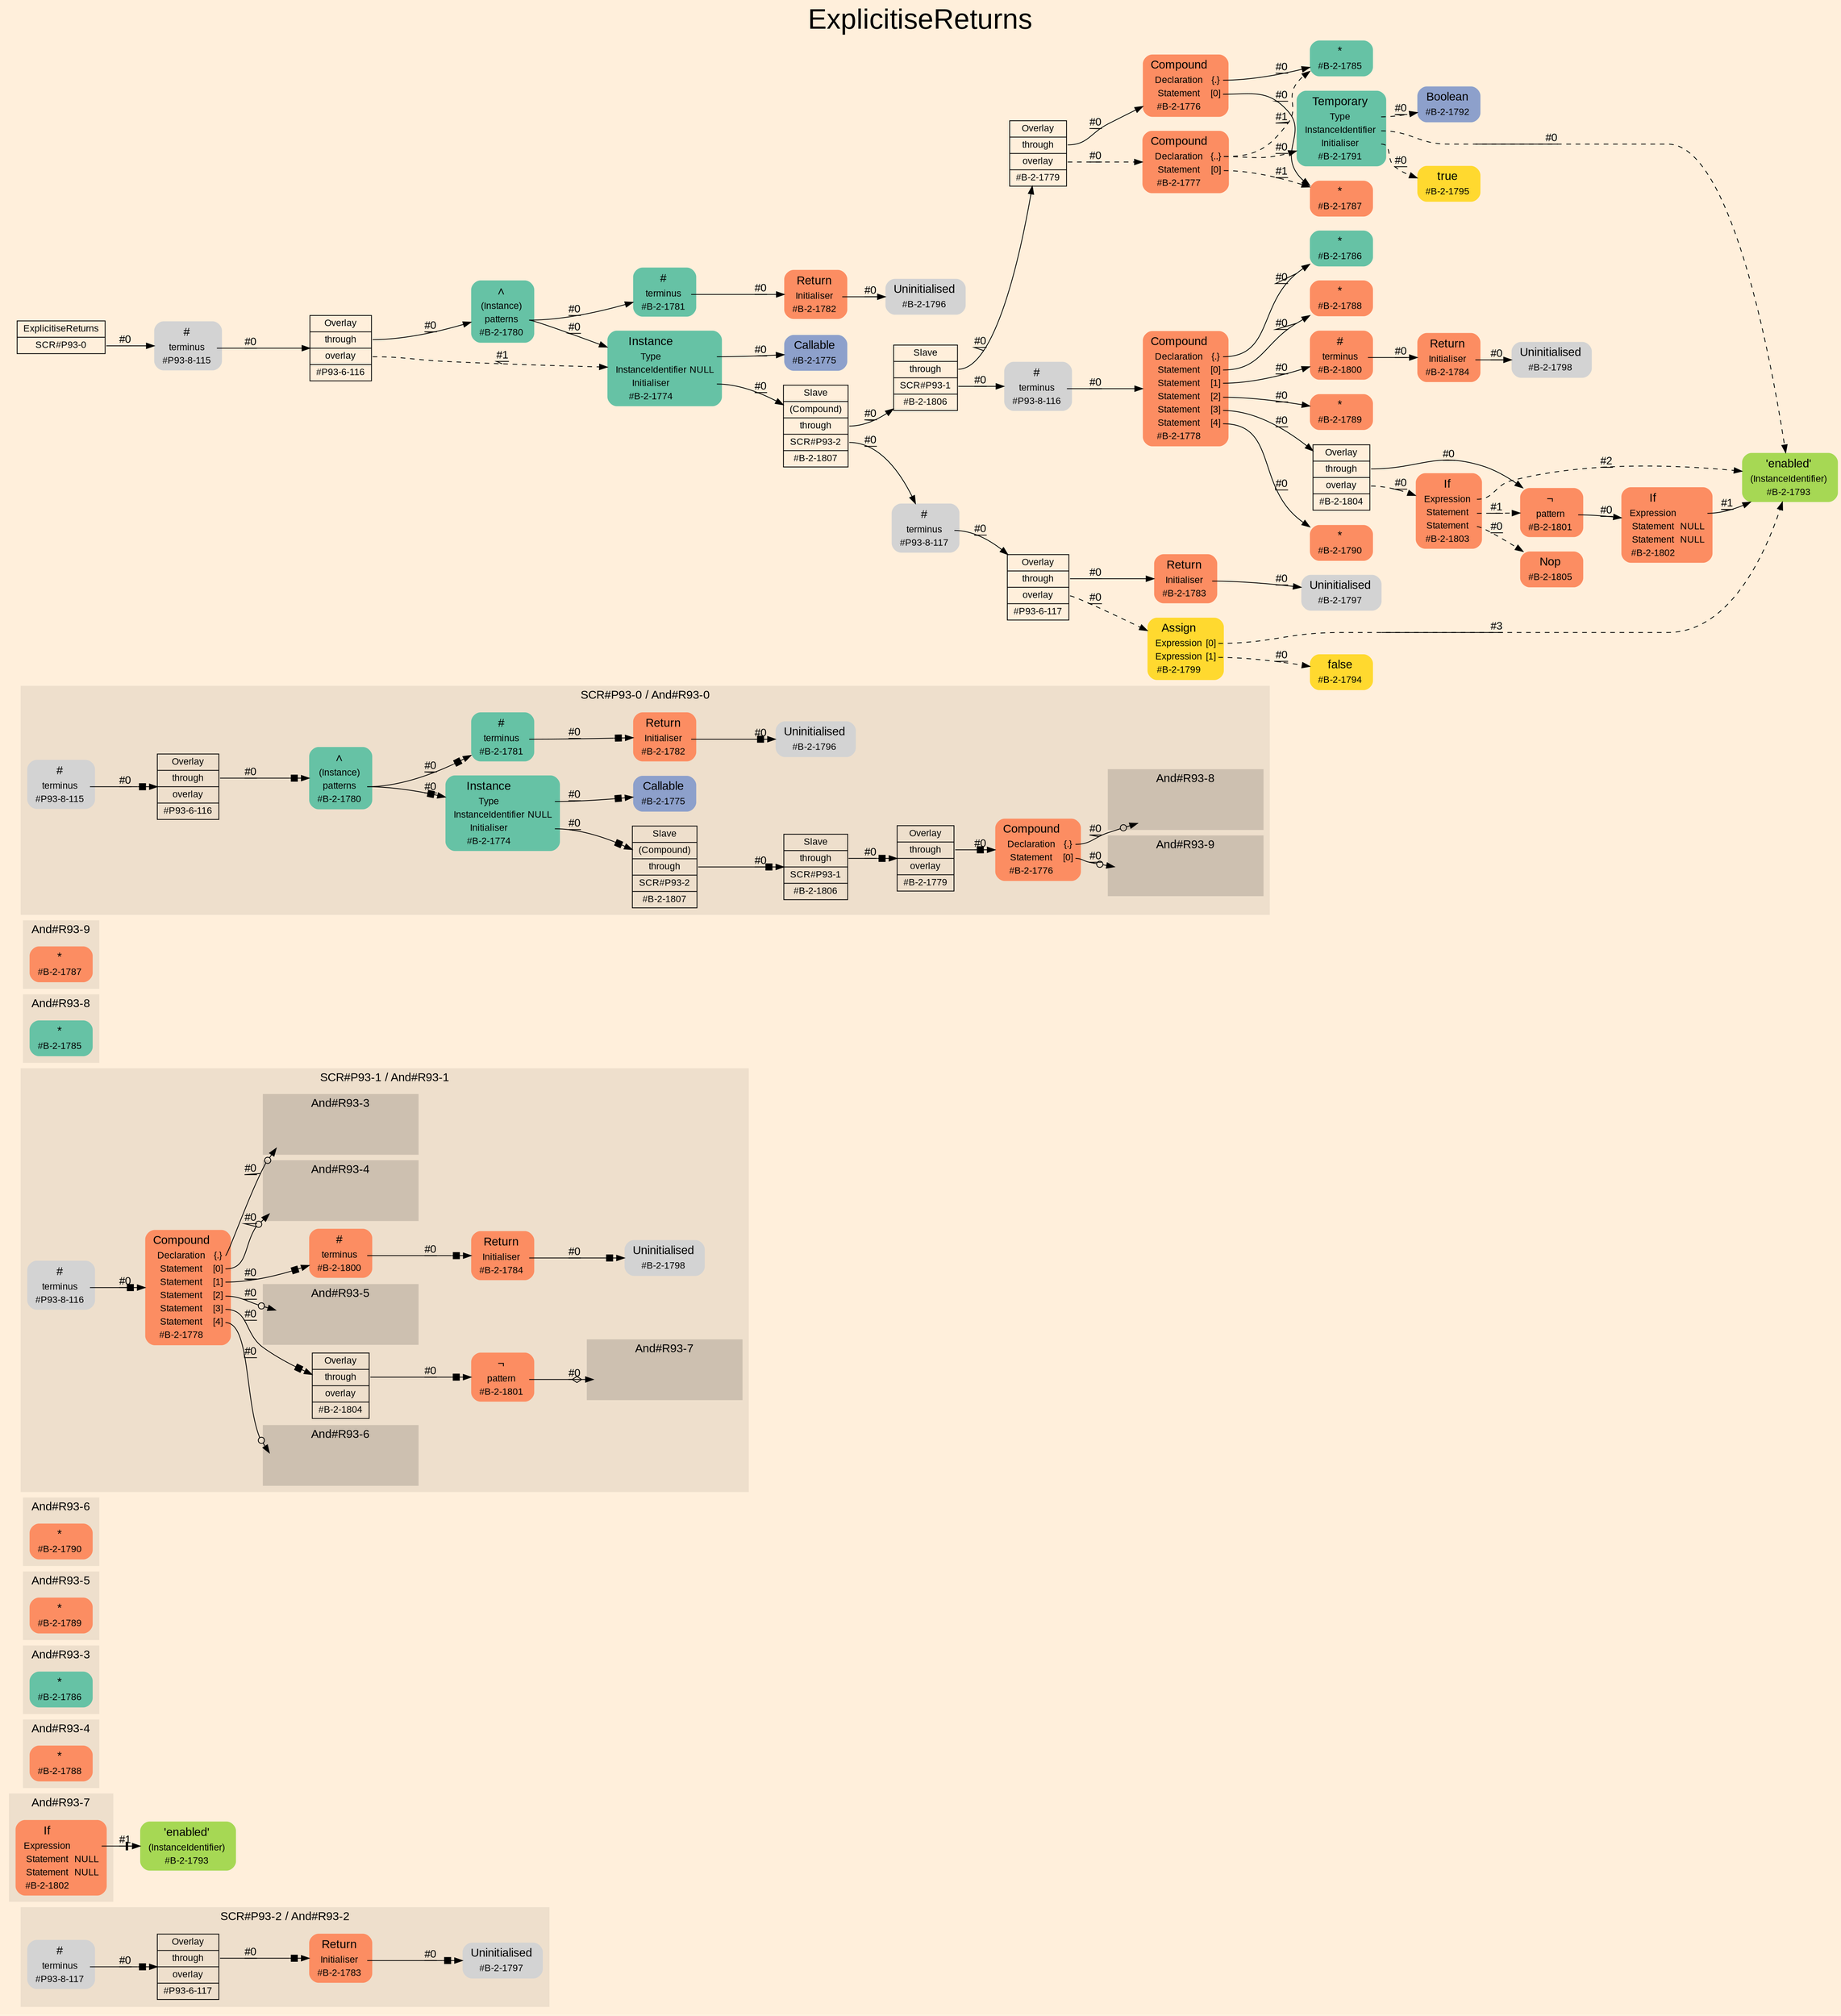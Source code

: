 digraph "ExplicitiseReturns" {
label = "ExplicitiseReturns"
labelloc = t
fontsize = "36"
graph [
    rankdir = "LR"
    ranksep = 0.3
    bgcolor = antiquewhite1
    color = black
    fontcolor = black
    fontname = "Arial"
];
node [
    fontname = "Arial"
];
edge [
    fontname = "Arial"
];

// -------------------- figure And#R93-2 --------------------
subgraph "clusterAnd#R93-2" {
    label = "SCR#P93-2 / And#R93-2"
    style = "filled"
    color = antiquewhite2
    fontsize = "15"
    "And#R93-2[#B-2-1783]" [
        shape = "plaintext"
        fillcolor = "/set28/2"
        label = <<TABLE BORDER="0" CELLBORDER="0" CELLSPACING="0">
         <TR><TD><FONT POINT-SIZE="15.0">Return</FONT></TD><TD></TD></TR>
         <TR><TD>Initialiser</TD><TD PORT="port0"></TD></TR>
         <TR><TD>#B-2-1783</TD><TD PORT="port1"></TD></TR>
        </TABLE>>
        style = "rounded,filled"
        fontsize = "12"
    ];
    
    "And#R93-2[#B-2-1797]" [
        shape = "plaintext"
        label = <<TABLE BORDER="0" CELLBORDER="0" CELLSPACING="0">
         <TR><TD><FONT POINT-SIZE="15.0">Uninitialised</FONT></TD><TD></TD></TR>
         <TR><TD>#B-2-1797</TD><TD PORT="port0"></TD></TR>
        </TABLE>>
        style = "rounded,filled"
        fontsize = "12"
    ];
    
    "And#R93-2[#P93-6-117]" [
        shape = "record"
        fillcolor = antiquewhite2
        label = "<fixed> Overlay | <port0> through | <port1> overlay | <port2> #P93-6-117"
        style = "filled"
        fontsize = "12"
        color = black
        fontcolor = black
    ];
    
    "And#R93-2[#P93-8-117]" [
        shape = "plaintext"
        label = <<TABLE BORDER="0" CELLBORDER="0" CELLSPACING="0">
         <TR><TD><FONT POINT-SIZE="15.0">#</FONT></TD><TD></TD></TR>
         <TR><TD>terminus</TD><TD PORT="port0"></TD></TR>
         <TR><TD>#P93-8-117</TD><TD PORT="port1"></TD></TR>
        </TABLE>>
        style = "rounded,filled"
        fontsize = "12"
    ];
    
}


// -------------------- figure And#R93-7 --------------------
"And#R93-7[#B-2-1793]" [
    shape = "plaintext"
    fillcolor = "/set28/5"
    label = <<TABLE BORDER="0" CELLBORDER="0" CELLSPACING="0">
     <TR><TD><FONT POINT-SIZE="15.0">'enabled'</FONT></TD><TD></TD></TR>
     <TR><TD>(InstanceIdentifier)</TD><TD PORT="port0"></TD></TR>
     <TR><TD>#B-2-1793</TD><TD PORT="port1"></TD></TR>
    </TABLE>>
    style = "rounded,filled"
    fontsize = "12"
];

subgraph "clusterAnd#R93-7" {
    label = "And#R93-7"
    style = "filled"
    color = antiquewhite2
    fontsize = "15"
    "And#R93-7[#B-2-1802]" [
        shape = "plaintext"
        fillcolor = "/set28/2"
        label = <<TABLE BORDER="0" CELLBORDER="0" CELLSPACING="0">
         <TR><TD><FONT POINT-SIZE="15.0">If</FONT></TD><TD></TD></TR>
         <TR><TD>Expression</TD><TD PORT="port0"></TD></TR>
         <TR><TD>Statement</TD><TD PORT="port1">NULL</TD></TR>
         <TR><TD>Statement</TD><TD PORT="port2">NULL</TD></TR>
         <TR><TD>#B-2-1802</TD><TD PORT="port3"></TD></TR>
        </TABLE>>
        style = "rounded,filled"
        fontsize = "12"
    ];
    
}


// -------------------- figure And#R93-4 --------------------
subgraph "clusterAnd#R93-4" {
    label = "And#R93-4"
    style = "filled"
    color = antiquewhite2
    fontsize = "15"
    "And#R93-4[#B-2-1788]" [
        shape = "plaintext"
        fillcolor = "/set28/2"
        label = <<TABLE BORDER="0" CELLBORDER="0" CELLSPACING="0">
         <TR><TD><FONT POINT-SIZE="15.0">*</FONT></TD><TD></TD></TR>
         <TR><TD>#B-2-1788</TD><TD PORT="port0"></TD></TR>
        </TABLE>>
        style = "rounded,filled"
        fontsize = "12"
    ];
    
}


// -------------------- figure And#R93-3 --------------------
subgraph "clusterAnd#R93-3" {
    label = "And#R93-3"
    style = "filled"
    color = antiquewhite2
    fontsize = "15"
    "And#R93-3[#B-2-1786]" [
        shape = "plaintext"
        fillcolor = "/set28/1"
        label = <<TABLE BORDER="0" CELLBORDER="0" CELLSPACING="0">
         <TR><TD><FONT POINT-SIZE="15.0">*</FONT></TD><TD></TD></TR>
         <TR><TD>#B-2-1786</TD><TD PORT="port0"></TD></TR>
        </TABLE>>
        style = "rounded,filled"
        fontsize = "12"
    ];
    
}


// -------------------- figure And#R93-5 --------------------
subgraph "clusterAnd#R93-5" {
    label = "And#R93-5"
    style = "filled"
    color = antiquewhite2
    fontsize = "15"
    "And#R93-5[#B-2-1789]" [
        shape = "plaintext"
        fillcolor = "/set28/2"
        label = <<TABLE BORDER="0" CELLBORDER="0" CELLSPACING="0">
         <TR><TD><FONT POINT-SIZE="15.0">*</FONT></TD><TD></TD></TR>
         <TR><TD>#B-2-1789</TD><TD PORT="port0"></TD></TR>
        </TABLE>>
        style = "rounded,filled"
        fontsize = "12"
    ];
    
}


// -------------------- figure And#R93-6 --------------------
subgraph "clusterAnd#R93-6" {
    label = "And#R93-6"
    style = "filled"
    color = antiquewhite2
    fontsize = "15"
    "And#R93-6[#B-2-1790]" [
        shape = "plaintext"
        fillcolor = "/set28/2"
        label = <<TABLE BORDER="0" CELLBORDER="0" CELLSPACING="0">
         <TR><TD><FONT POINT-SIZE="15.0">*</FONT></TD><TD></TD></TR>
         <TR><TD>#B-2-1790</TD><TD PORT="port0"></TD></TR>
        </TABLE>>
        style = "rounded,filled"
        fontsize = "12"
    ];
    
}


// -------------------- figure And#R93-1 --------------------
subgraph "clusterAnd#R93-1" {
    label = "SCR#P93-1 / And#R93-1"
    style = "filled"
    color = antiquewhite2
    fontsize = "15"
    "And#R93-1[#B-2-1778]" [
        shape = "plaintext"
        fillcolor = "/set28/2"
        label = <<TABLE BORDER="0" CELLBORDER="0" CELLSPACING="0">
         <TR><TD><FONT POINT-SIZE="15.0">Compound</FONT></TD><TD></TD></TR>
         <TR><TD>Declaration</TD><TD PORT="port0">{.}</TD></TR>
         <TR><TD>Statement</TD><TD PORT="port1">[0]</TD></TR>
         <TR><TD>Statement</TD><TD PORT="port2">[1]</TD></TR>
         <TR><TD>Statement</TD><TD PORT="port3">[2]</TD></TR>
         <TR><TD>Statement</TD><TD PORT="port4">[3]</TD></TR>
         <TR><TD>Statement</TD><TD PORT="port5">[4]</TD></TR>
         <TR><TD>#B-2-1778</TD><TD PORT="port6"></TD></TR>
        </TABLE>>
        style = "rounded,filled"
        fontsize = "12"
    ];
    
    "And#R93-1[#B-2-1784]" [
        shape = "plaintext"
        fillcolor = "/set28/2"
        label = <<TABLE BORDER="0" CELLBORDER="0" CELLSPACING="0">
         <TR><TD><FONT POINT-SIZE="15.0">Return</FONT></TD><TD></TD></TR>
         <TR><TD>Initialiser</TD><TD PORT="port0"></TD></TR>
         <TR><TD>#B-2-1784</TD><TD PORT="port1"></TD></TR>
        </TABLE>>
        style = "rounded,filled"
        fontsize = "12"
    ];
    
    "And#R93-1[#B-2-1798]" [
        shape = "plaintext"
        label = <<TABLE BORDER="0" CELLBORDER="0" CELLSPACING="0">
         <TR><TD><FONT POINT-SIZE="15.0">Uninitialised</FONT></TD><TD></TD></TR>
         <TR><TD>#B-2-1798</TD><TD PORT="port0"></TD></TR>
        </TABLE>>
        style = "rounded,filled"
        fontsize = "12"
    ];
    
    "And#R93-1[#B-2-1800]" [
        shape = "plaintext"
        fillcolor = "/set28/2"
        label = <<TABLE BORDER="0" CELLBORDER="0" CELLSPACING="0">
         <TR><TD><FONT POINT-SIZE="15.0">#</FONT></TD><TD></TD></TR>
         <TR><TD>terminus</TD><TD PORT="port0"></TD></TR>
         <TR><TD>#B-2-1800</TD><TD PORT="port1"></TD></TR>
        </TABLE>>
        style = "rounded,filled"
        fontsize = "12"
    ];
    
    "And#R93-1[#B-2-1801]" [
        shape = "plaintext"
        fillcolor = "/set28/2"
        label = <<TABLE BORDER="0" CELLBORDER="0" CELLSPACING="0">
         <TR><TD><FONT POINT-SIZE="15.0">¬</FONT></TD><TD></TD></TR>
         <TR><TD>pattern</TD><TD PORT="port0"></TD></TR>
         <TR><TD>#B-2-1801</TD><TD PORT="port1"></TD></TR>
        </TABLE>>
        style = "rounded,filled"
        fontsize = "12"
    ];
    
    "And#R93-1[#B-2-1804]" [
        shape = "record"
        fillcolor = antiquewhite2
        label = "<fixed> Overlay | <port0> through | <port1> overlay | <port2> #B-2-1804"
        style = "filled"
        fontsize = "12"
        color = black
        fontcolor = black
    ];
    
    "And#R93-1[#P93-8-116]" [
        shape = "plaintext"
        label = <<TABLE BORDER="0" CELLBORDER="0" CELLSPACING="0">
         <TR><TD><FONT POINT-SIZE="15.0">#</FONT></TD><TD></TD></TR>
         <TR><TD>terminus</TD><TD PORT="port0"></TD></TR>
         <TR><TD>#P93-8-116</TD><TD PORT="port1"></TD></TR>
        </TABLE>>
        style = "rounded,filled"
        fontsize = "12"
    ];
    
    subgraph "clusterAnd#R93-1[And#R93-3]" {
        label = "And#R93-3"
        style = "filled"
        color = antiquewhite3
        fontsize = "15"
        "#0->And#R93-1[#B-2-1786]" [
            shape = "none"
            style = "invisible"
        ];
        
    }
    
    subgraph "clusterAnd#R93-1[And#R93-4]" {
        label = "And#R93-4"
        style = "filled"
        color = antiquewhite3
        fontsize = "15"
        "#0->And#R93-1[#B-2-1788]" [
            shape = "none"
            style = "invisible"
        ];
        
    }
    
    subgraph "clusterAnd#R93-1[And#R93-5]" {
        label = "And#R93-5"
        style = "filled"
        color = antiquewhite3
        fontsize = "15"
        "#0->And#R93-1[#B-2-1789]" [
            shape = "none"
            style = "invisible"
        ];
        
    }
    
    subgraph "clusterAnd#R93-1[And#R93-6]" {
        label = "And#R93-6"
        style = "filled"
        color = antiquewhite3
        fontsize = "15"
        "#0->And#R93-1[#B-2-1790]" [
            shape = "none"
            style = "invisible"
        ];
        
    }
    
    subgraph "clusterAnd#R93-1[And#R93-7]" {
        label = "And#R93-7"
        style = "filled"
        color = antiquewhite3
        fontsize = "15"
        "#0->And#R93-1[#B-2-1802]" [
            shape = "none"
            style = "invisible"
        ];
        
    }
    
}


// -------------------- figure And#R93-8 --------------------
subgraph "clusterAnd#R93-8" {
    label = "And#R93-8"
    style = "filled"
    color = antiquewhite2
    fontsize = "15"
    "And#R93-8[#B-2-1785]" [
        shape = "plaintext"
        fillcolor = "/set28/1"
        label = <<TABLE BORDER="0" CELLBORDER="0" CELLSPACING="0">
         <TR><TD><FONT POINT-SIZE="15.0">*</FONT></TD><TD></TD></TR>
         <TR><TD>#B-2-1785</TD><TD PORT="port0"></TD></TR>
        </TABLE>>
        style = "rounded,filled"
        fontsize = "12"
    ];
    
}


// -------------------- figure And#R93-9 --------------------
subgraph "clusterAnd#R93-9" {
    label = "And#R93-9"
    style = "filled"
    color = antiquewhite2
    fontsize = "15"
    "And#R93-9[#B-2-1787]" [
        shape = "plaintext"
        fillcolor = "/set28/2"
        label = <<TABLE BORDER="0" CELLBORDER="0" CELLSPACING="0">
         <TR><TD><FONT POINT-SIZE="15.0">*</FONT></TD><TD></TD></TR>
         <TR><TD>#B-2-1787</TD><TD PORT="port0"></TD></TR>
        </TABLE>>
        style = "rounded,filled"
        fontsize = "12"
    ];
    
}


// -------------------- figure And#R93-0 --------------------
subgraph "clusterAnd#R93-0" {
    label = "SCR#P93-0 / And#R93-0"
    style = "filled"
    color = antiquewhite2
    fontsize = "15"
    "And#R93-0[#B-2-1775]" [
        shape = "plaintext"
        fillcolor = "/set28/3"
        label = <<TABLE BORDER="0" CELLBORDER="0" CELLSPACING="0">
         <TR><TD><FONT POINT-SIZE="15.0">Callable</FONT></TD><TD></TD></TR>
         <TR><TD>#B-2-1775</TD><TD PORT="port0"></TD></TR>
        </TABLE>>
        style = "rounded,filled"
        fontsize = "12"
    ];
    
    "And#R93-0[#B-2-1774]" [
        shape = "plaintext"
        fillcolor = "/set28/1"
        label = <<TABLE BORDER="0" CELLBORDER="0" CELLSPACING="0">
         <TR><TD><FONT POINT-SIZE="15.0">Instance</FONT></TD><TD></TD></TR>
         <TR><TD>Type</TD><TD PORT="port0"></TD></TR>
         <TR><TD>InstanceIdentifier</TD><TD PORT="port1">NULL</TD></TR>
         <TR><TD>Initialiser</TD><TD PORT="port2"></TD></TR>
         <TR><TD>#B-2-1774</TD><TD PORT="port3"></TD></TR>
        </TABLE>>
        style = "rounded,filled"
        fontsize = "12"
    ];
    
    "And#R93-0[#B-2-1776]" [
        shape = "plaintext"
        fillcolor = "/set28/2"
        label = <<TABLE BORDER="0" CELLBORDER="0" CELLSPACING="0">
         <TR><TD><FONT POINT-SIZE="15.0">Compound</FONT></TD><TD></TD></TR>
         <TR><TD>Declaration</TD><TD PORT="port0">{.}</TD></TR>
         <TR><TD>Statement</TD><TD PORT="port1">[0]</TD></TR>
         <TR><TD>#B-2-1776</TD><TD PORT="port2"></TD></TR>
        </TABLE>>
        style = "rounded,filled"
        fontsize = "12"
    ];
    
    "And#R93-0[#B-2-1779]" [
        shape = "record"
        fillcolor = antiquewhite2
        label = "<fixed> Overlay | <port0> through | <port1> overlay | <port2> #B-2-1779"
        style = "filled"
        fontsize = "12"
        color = black
        fontcolor = black
    ];
    
    "And#R93-0[#B-2-1780]" [
        shape = "plaintext"
        fillcolor = "/set28/1"
        label = <<TABLE BORDER="0" CELLBORDER="0" CELLSPACING="0">
         <TR><TD><FONT POINT-SIZE="15.0">∧</FONT></TD><TD></TD></TR>
         <TR><TD>(Instance)</TD><TD PORT="port0"></TD></TR>
         <TR><TD>patterns</TD><TD PORT="port1"></TD></TR>
         <TR><TD>#B-2-1780</TD><TD PORT="port2"></TD></TR>
        </TABLE>>
        style = "rounded,filled"
        fontsize = "12"
    ];
    
    "And#R93-0[#B-2-1781]" [
        shape = "plaintext"
        fillcolor = "/set28/1"
        label = <<TABLE BORDER="0" CELLBORDER="0" CELLSPACING="0">
         <TR><TD><FONT POINT-SIZE="15.0">#</FONT></TD><TD></TD></TR>
         <TR><TD>terminus</TD><TD PORT="port0"></TD></TR>
         <TR><TD>#B-2-1781</TD><TD PORT="port1"></TD></TR>
        </TABLE>>
        style = "rounded,filled"
        fontsize = "12"
    ];
    
    "And#R93-0[#B-2-1782]" [
        shape = "plaintext"
        fillcolor = "/set28/2"
        label = <<TABLE BORDER="0" CELLBORDER="0" CELLSPACING="0">
         <TR><TD><FONT POINT-SIZE="15.0">Return</FONT></TD><TD></TD></TR>
         <TR><TD>Initialiser</TD><TD PORT="port0"></TD></TR>
         <TR><TD>#B-2-1782</TD><TD PORT="port1"></TD></TR>
        </TABLE>>
        style = "rounded,filled"
        fontsize = "12"
    ];
    
    "And#R93-0[#B-2-1796]" [
        shape = "plaintext"
        label = <<TABLE BORDER="0" CELLBORDER="0" CELLSPACING="0">
         <TR><TD><FONT POINT-SIZE="15.0">Uninitialised</FONT></TD><TD></TD></TR>
         <TR><TD>#B-2-1796</TD><TD PORT="port0"></TD></TR>
        </TABLE>>
        style = "rounded,filled"
        fontsize = "12"
    ];
    
    "And#R93-0[#B-2-1806]" [
        shape = "record"
        fillcolor = antiquewhite2
        label = "<fixed> Slave | <port0> through | <port1> SCR#P93-1 | <port2> #B-2-1806"
        style = "filled"
        fontsize = "12"
        color = black
        fontcolor = black
    ];
    
    "And#R93-0[#B-2-1807]" [
        shape = "record"
        fillcolor = antiquewhite2
        label = "<fixed> Slave | <port0> (Compound) | <port1> through | <port2> SCR#P93-2 | <port3> #B-2-1807"
        style = "filled"
        fontsize = "12"
        color = black
        fontcolor = black
    ];
    
    "And#R93-0[#P93-6-116]" [
        shape = "record"
        fillcolor = antiquewhite2
        label = "<fixed> Overlay | <port0> through | <port1> overlay | <port2> #P93-6-116"
        style = "filled"
        fontsize = "12"
        color = black
        fontcolor = black
    ];
    
    "And#R93-0[#P93-8-115]" [
        shape = "plaintext"
        label = <<TABLE BORDER="0" CELLBORDER="0" CELLSPACING="0">
         <TR><TD><FONT POINT-SIZE="15.0">#</FONT></TD><TD></TD></TR>
         <TR><TD>terminus</TD><TD PORT="port0"></TD></TR>
         <TR><TD>#P93-8-115</TD><TD PORT="port1"></TD></TR>
        </TABLE>>
        style = "rounded,filled"
        fontsize = "12"
    ];
    
    subgraph "clusterAnd#R93-0[And#R93-8]" {
        label = "And#R93-8"
        style = "filled"
        color = antiquewhite3
        fontsize = "15"
        "#0->And#R93-0[#B-2-1785]" [
            shape = "none"
            style = "invisible"
        ];
        
    }
    
    subgraph "clusterAnd#R93-0[And#R93-9]" {
        label = "And#R93-9"
        style = "filled"
        color = antiquewhite3
        fontsize = "15"
        "#0->And#R93-0[#B-2-1787]" [
            shape = "none"
            style = "invisible"
        ];
        
    }
    
}


// -------------------- transformation figure --------------------
"CR#P93-0" [
    shape = "record"
    fillcolor = antiquewhite1
    label = "<fixed> ExplicitiseReturns | <port0> SCR#P93-0"
    style = "filled"
    fontsize = "12"
    color = black
    fontcolor = black
];

"#P93-8-115" [
    shape = "plaintext"
    label = <<TABLE BORDER="0" CELLBORDER="0" CELLSPACING="0">
     <TR><TD><FONT POINT-SIZE="15.0">#</FONT></TD><TD></TD></TR>
     <TR><TD>terminus</TD><TD PORT="port0"></TD></TR>
     <TR><TD>#P93-8-115</TD><TD PORT="port1"></TD></TR>
    </TABLE>>
    style = "rounded,filled"
    fontsize = "12"
];

"#P93-6-116" [
    shape = "record"
    fillcolor = antiquewhite1
    label = "<fixed> Overlay | <port0> through | <port1> overlay | <port2> #P93-6-116"
    style = "filled"
    fontsize = "12"
    color = black
    fontcolor = black
];

"#B-2-1780" [
    shape = "plaintext"
    fillcolor = "/set28/1"
    label = <<TABLE BORDER="0" CELLBORDER="0" CELLSPACING="0">
     <TR><TD><FONT POINT-SIZE="15.0">∧</FONT></TD><TD></TD></TR>
     <TR><TD>(Instance)</TD><TD PORT="port0"></TD></TR>
     <TR><TD>patterns</TD><TD PORT="port1"></TD></TR>
     <TR><TD>#B-2-1780</TD><TD PORT="port2"></TD></TR>
    </TABLE>>
    style = "rounded,filled"
    fontsize = "12"
];

"#B-2-1774" [
    shape = "plaintext"
    fillcolor = "/set28/1"
    label = <<TABLE BORDER="0" CELLBORDER="0" CELLSPACING="0">
     <TR><TD><FONT POINT-SIZE="15.0">Instance</FONT></TD><TD></TD></TR>
     <TR><TD>Type</TD><TD PORT="port0"></TD></TR>
     <TR><TD>InstanceIdentifier</TD><TD PORT="port1">NULL</TD></TR>
     <TR><TD>Initialiser</TD><TD PORT="port2"></TD></TR>
     <TR><TD>#B-2-1774</TD><TD PORT="port3"></TD></TR>
    </TABLE>>
    style = "rounded,filled"
    fontsize = "12"
];

"#B-2-1775" [
    shape = "plaintext"
    fillcolor = "/set28/3"
    label = <<TABLE BORDER="0" CELLBORDER="0" CELLSPACING="0">
     <TR><TD><FONT POINT-SIZE="15.0">Callable</FONT></TD><TD></TD></TR>
     <TR><TD>#B-2-1775</TD><TD PORT="port0"></TD></TR>
    </TABLE>>
    style = "rounded,filled"
    fontsize = "12"
];

"#B-2-1807" [
    shape = "record"
    fillcolor = antiquewhite1
    label = "<fixed> Slave | <port0> (Compound) | <port1> through | <port2> SCR#P93-2 | <port3> #B-2-1807"
    style = "filled"
    fontsize = "12"
    color = black
    fontcolor = black
];

"#B-2-1806" [
    shape = "record"
    fillcolor = antiquewhite1
    label = "<fixed> Slave | <port0> through | <port1> SCR#P93-1 | <port2> #B-2-1806"
    style = "filled"
    fontsize = "12"
    color = black
    fontcolor = black
];

"#B-2-1779" [
    shape = "record"
    fillcolor = antiquewhite1
    label = "<fixed> Overlay | <port0> through | <port1> overlay | <port2> #B-2-1779"
    style = "filled"
    fontsize = "12"
    color = black
    fontcolor = black
];

"#B-2-1776" [
    shape = "plaintext"
    fillcolor = "/set28/2"
    label = <<TABLE BORDER="0" CELLBORDER="0" CELLSPACING="0">
     <TR><TD><FONT POINT-SIZE="15.0">Compound</FONT></TD><TD></TD></TR>
     <TR><TD>Declaration</TD><TD PORT="port0">{.}</TD></TR>
     <TR><TD>Statement</TD><TD PORT="port1">[0]</TD></TR>
     <TR><TD>#B-2-1776</TD><TD PORT="port2"></TD></TR>
    </TABLE>>
    style = "rounded,filled"
    fontsize = "12"
];

"#B-2-1785" [
    shape = "plaintext"
    fillcolor = "/set28/1"
    label = <<TABLE BORDER="0" CELLBORDER="0" CELLSPACING="0">
     <TR><TD><FONT POINT-SIZE="15.0">*</FONT></TD><TD></TD></TR>
     <TR><TD>#B-2-1785</TD><TD PORT="port0"></TD></TR>
    </TABLE>>
    style = "rounded,filled"
    fontsize = "12"
];

"#B-2-1787" [
    shape = "plaintext"
    fillcolor = "/set28/2"
    label = <<TABLE BORDER="0" CELLBORDER="0" CELLSPACING="0">
     <TR><TD><FONT POINT-SIZE="15.0">*</FONT></TD><TD></TD></TR>
     <TR><TD>#B-2-1787</TD><TD PORT="port0"></TD></TR>
    </TABLE>>
    style = "rounded,filled"
    fontsize = "12"
];

"#B-2-1777" [
    shape = "plaintext"
    fillcolor = "/set28/2"
    label = <<TABLE BORDER="0" CELLBORDER="0" CELLSPACING="0">
     <TR><TD><FONT POINT-SIZE="15.0">Compound</FONT></TD><TD></TD></TR>
     <TR><TD>Declaration</TD><TD PORT="port0">{..}</TD></TR>
     <TR><TD>Statement</TD><TD PORT="port1">[0]</TD></TR>
     <TR><TD>#B-2-1777</TD><TD PORT="port2"></TD></TR>
    </TABLE>>
    style = "rounded,filled"
    fontsize = "12"
];

"#B-2-1791" [
    shape = "plaintext"
    fillcolor = "/set28/1"
    label = <<TABLE BORDER="0" CELLBORDER="0" CELLSPACING="0">
     <TR><TD><FONT POINT-SIZE="15.0">Temporary</FONT></TD><TD></TD></TR>
     <TR><TD>Type</TD><TD PORT="port0"></TD></TR>
     <TR><TD>InstanceIdentifier</TD><TD PORT="port1"></TD></TR>
     <TR><TD>Initialiser</TD><TD PORT="port2"></TD></TR>
     <TR><TD>#B-2-1791</TD><TD PORT="port3"></TD></TR>
    </TABLE>>
    style = "rounded,filled"
    fontsize = "12"
];

"#B-2-1792" [
    shape = "plaintext"
    fillcolor = "/set28/3"
    label = <<TABLE BORDER="0" CELLBORDER="0" CELLSPACING="0">
     <TR><TD><FONT POINT-SIZE="15.0">Boolean</FONT></TD><TD></TD></TR>
     <TR><TD>#B-2-1792</TD><TD PORT="port0"></TD></TR>
    </TABLE>>
    style = "rounded,filled"
    fontsize = "12"
];

"#B-2-1793" [
    shape = "plaintext"
    fillcolor = "/set28/5"
    label = <<TABLE BORDER="0" CELLBORDER="0" CELLSPACING="0">
     <TR><TD><FONT POINT-SIZE="15.0">'enabled'</FONT></TD><TD></TD></TR>
     <TR><TD>(InstanceIdentifier)</TD><TD PORT="port0"></TD></TR>
     <TR><TD>#B-2-1793</TD><TD PORT="port1"></TD></TR>
    </TABLE>>
    style = "rounded,filled"
    fontsize = "12"
];

"#B-2-1795" [
    shape = "plaintext"
    fillcolor = "/set28/6"
    label = <<TABLE BORDER="0" CELLBORDER="0" CELLSPACING="0">
     <TR><TD><FONT POINT-SIZE="15.0">true</FONT></TD><TD></TD></TR>
     <TR><TD>#B-2-1795</TD><TD PORT="port0"></TD></TR>
    </TABLE>>
    style = "rounded,filled"
    fontsize = "12"
];

"#P93-8-116" [
    shape = "plaintext"
    label = <<TABLE BORDER="0" CELLBORDER="0" CELLSPACING="0">
     <TR><TD><FONT POINT-SIZE="15.0">#</FONT></TD><TD></TD></TR>
     <TR><TD>terminus</TD><TD PORT="port0"></TD></TR>
     <TR><TD>#P93-8-116</TD><TD PORT="port1"></TD></TR>
    </TABLE>>
    style = "rounded,filled"
    fontsize = "12"
];

"#B-2-1778" [
    shape = "plaintext"
    fillcolor = "/set28/2"
    label = <<TABLE BORDER="0" CELLBORDER="0" CELLSPACING="0">
     <TR><TD><FONT POINT-SIZE="15.0">Compound</FONT></TD><TD></TD></TR>
     <TR><TD>Declaration</TD><TD PORT="port0">{.}</TD></TR>
     <TR><TD>Statement</TD><TD PORT="port1">[0]</TD></TR>
     <TR><TD>Statement</TD><TD PORT="port2">[1]</TD></TR>
     <TR><TD>Statement</TD><TD PORT="port3">[2]</TD></TR>
     <TR><TD>Statement</TD><TD PORT="port4">[3]</TD></TR>
     <TR><TD>Statement</TD><TD PORT="port5">[4]</TD></TR>
     <TR><TD>#B-2-1778</TD><TD PORT="port6"></TD></TR>
    </TABLE>>
    style = "rounded,filled"
    fontsize = "12"
];

"#B-2-1786" [
    shape = "plaintext"
    fillcolor = "/set28/1"
    label = <<TABLE BORDER="0" CELLBORDER="0" CELLSPACING="0">
     <TR><TD><FONT POINT-SIZE="15.0">*</FONT></TD><TD></TD></TR>
     <TR><TD>#B-2-1786</TD><TD PORT="port0"></TD></TR>
    </TABLE>>
    style = "rounded,filled"
    fontsize = "12"
];

"#B-2-1788" [
    shape = "plaintext"
    fillcolor = "/set28/2"
    label = <<TABLE BORDER="0" CELLBORDER="0" CELLSPACING="0">
     <TR><TD><FONT POINT-SIZE="15.0">*</FONT></TD><TD></TD></TR>
     <TR><TD>#B-2-1788</TD><TD PORT="port0"></TD></TR>
    </TABLE>>
    style = "rounded,filled"
    fontsize = "12"
];

"#B-2-1800" [
    shape = "plaintext"
    fillcolor = "/set28/2"
    label = <<TABLE BORDER="0" CELLBORDER="0" CELLSPACING="0">
     <TR><TD><FONT POINT-SIZE="15.0">#</FONT></TD><TD></TD></TR>
     <TR><TD>terminus</TD><TD PORT="port0"></TD></TR>
     <TR><TD>#B-2-1800</TD><TD PORT="port1"></TD></TR>
    </TABLE>>
    style = "rounded,filled"
    fontsize = "12"
];

"#B-2-1784" [
    shape = "plaintext"
    fillcolor = "/set28/2"
    label = <<TABLE BORDER="0" CELLBORDER="0" CELLSPACING="0">
     <TR><TD><FONT POINT-SIZE="15.0">Return</FONT></TD><TD></TD></TR>
     <TR><TD>Initialiser</TD><TD PORT="port0"></TD></TR>
     <TR><TD>#B-2-1784</TD><TD PORT="port1"></TD></TR>
    </TABLE>>
    style = "rounded,filled"
    fontsize = "12"
];

"#B-2-1798" [
    shape = "plaintext"
    label = <<TABLE BORDER="0" CELLBORDER="0" CELLSPACING="0">
     <TR><TD><FONT POINT-SIZE="15.0">Uninitialised</FONT></TD><TD></TD></TR>
     <TR><TD>#B-2-1798</TD><TD PORT="port0"></TD></TR>
    </TABLE>>
    style = "rounded,filled"
    fontsize = "12"
];

"#B-2-1789" [
    shape = "plaintext"
    fillcolor = "/set28/2"
    label = <<TABLE BORDER="0" CELLBORDER="0" CELLSPACING="0">
     <TR><TD><FONT POINT-SIZE="15.0">*</FONT></TD><TD></TD></TR>
     <TR><TD>#B-2-1789</TD><TD PORT="port0"></TD></TR>
    </TABLE>>
    style = "rounded,filled"
    fontsize = "12"
];

"#B-2-1804" [
    shape = "record"
    fillcolor = antiquewhite1
    label = "<fixed> Overlay | <port0> through | <port1> overlay | <port2> #B-2-1804"
    style = "filled"
    fontsize = "12"
    color = black
    fontcolor = black
];

"#B-2-1801" [
    shape = "plaintext"
    fillcolor = "/set28/2"
    label = <<TABLE BORDER="0" CELLBORDER="0" CELLSPACING="0">
     <TR><TD><FONT POINT-SIZE="15.0">¬</FONT></TD><TD></TD></TR>
     <TR><TD>pattern</TD><TD PORT="port0"></TD></TR>
     <TR><TD>#B-2-1801</TD><TD PORT="port1"></TD></TR>
    </TABLE>>
    style = "rounded,filled"
    fontsize = "12"
];

"#B-2-1802" [
    shape = "plaintext"
    fillcolor = "/set28/2"
    label = <<TABLE BORDER="0" CELLBORDER="0" CELLSPACING="0">
     <TR><TD><FONT POINT-SIZE="15.0">If</FONT></TD><TD></TD></TR>
     <TR><TD>Expression</TD><TD PORT="port0"></TD></TR>
     <TR><TD>Statement</TD><TD PORT="port1">NULL</TD></TR>
     <TR><TD>Statement</TD><TD PORT="port2">NULL</TD></TR>
     <TR><TD>#B-2-1802</TD><TD PORT="port3"></TD></TR>
    </TABLE>>
    style = "rounded,filled"
    fontsize = "12"
];

"#B-2-1803" [
    shape = "plaintext"
    fillcolor = "/set28/2"
    label = <<TABLE BORDER="0" CELLBORDER="0" CELLSPACING="0">
     <TR><TD><FONT POINT-SIZE="15.0">If</FONT></TD><TD></TD></TR>
     <TR><TD>Expression</TD><TD PORT="port0"></TD></TR>
     <TR><TD>Statement</TD><TD PORT="port1"></TD></TR>
     <TR><TD>Statement</TD><TD PORT="port2"></TD></TR>
     <TR><TD>#B-2-1803</TD><TD PORT="port3"></TD></TR>
    </TABLE>>
    style = "rounded,filled"
    fontsize = "12"
];

"#B-2-1805" [
    shape = "plaintext"
    fillcolor = "/set28/2"
    label = <<TABLE BORDER="0" CELLBORDER="0" CELLSPACING="0">
     <TR><TD><FONT POINT-SIZE="15.0">Nop</FONT></TD><TD></TD></TR>
     <TR><TD>#B-2-1805</TD><TD PORT="port0"></TD></TR>
    </TABLE>>
    style = "rounded,filled"
    fontsize = "12"
];

"#B-2-1790" [
    shape = "plaintext"
    fillcolor = "/set28/2"
    label = <<TABLE BORDER="0" CELLBORDER="0" CELLSPACING="0">
     <TR><TD><FONT POINT-SIZE="15.0">*</FONT></TD><TD></TD></TR>
     <TR><TD>#B-2-1790</TD><TD PORT="port0"></TD></TR>
    </TABLE>>
    style = "rounded,filled"
    fontsize = "12"
];

"#P93-8-117" [
    shape = "plaintext"
    label = <<TABLE BORDER="0" CELLBORDER="0" CELLSPACING="0">
     <TR><TD><FONT POINT-SIZE="15.0">#</FONT></TD><TD></TD></TR>
     <TR><TD>terminus</TD><TD PORT="port0"></TD></TR>
     <TR><TD>#P93-8-117</TD><TD PORT="port1"></TD></TR>
    </TABLE>>
    style = "rounded,filled"
    fontsize = "12"
];

"#P93-6-117" [
    shape = "record"
    fillcolor = antiquewhite1
    label = "<fixed> Overlay | <port0> through | <port1> overlay | <port2> #P93-6-117"
    style = "filled"
    fontsize = "12"
    color = black
    fontcolor = black
];

"#B-2-1783" [
    shape = "plaintext"
    fillcolor = "/set28/2"
    label = <<TABLE BORDER="0" CELLBORDER="0" CELLSPACING="0">
     <TR><TD><FONT POINT-SIZE="15.0">Return</FONT></TD><TD></TD></TR>
     <TR><TD>Initialiser</TD><TD PORT="port0"></TD></TR>
     <TR><TD>#B-2-1783</TD><TD PORT="port1"></TD></TR>
    </TABLE>>
    style = "rounded,filled"
    fontsize = "12"
];

"#B-2-1797" [
    shape = "plaintext"
    label = <<TABLE BORDER="0" CELLBORDER="0" CELLSPACING="0">
     <TR><TD><FONT POINT-SIZE="15.0">Uninitialised</FONT></TD><TD></TD></TR>
     <TR><TD>#B-2-1797</TD><TD PORT="port0"></TD></TR>
    </TABLE>>
    style = "rounded,filled"
    fontsize = "12"
];

"#B-2-1799" [
    shape = "plaintext"
    fillcolor = "/set28/6"
    label = <<TABLE BORDER="0" CELLBORDER="0" CELLSPACING="0">
     <TR><TD><FONT POINT-SIZE="15.0">Assign</FONT></TD><TD></TD></TR>
     <TR><TD>Expression</TD><TD PORT="port0">[0]</TD></TR>
     <TR><TD>Expression</TD><TD PORT="port1">[1]</TD></TR>
     <TR><TD>#B-2-1799</TD><TD PORT="port2"></TD></TR>
    </TABLE>>
    style = "rounded,filled"
    fontsize = "12"
];

"#B-2-1794" [
    shape = "plaintext"
    fillcolor = "/set28/6"
    label = <<TABLE BORDER="0" CELLBORDER="0" CELLSPACING="0">
     <TR><TD><FONT POINT-SIZE="15.0">false</FONT></TD><TD></TD></TR>
     <TR><TD>#B-2-1794</TD><TD PORT="port0"></TD></TR>
    </TABLE>>
    style = "rounded,filled"
    fontsize = "12"
];

"#B-2-1781" [
    shape = "plaintext"
    fillcolor = "/set28/1"
    label = <<TABLE BORDER="0" CELLBORDER="0" CELLSPACING="0">
     <TR><TD><FONT POINT-SIZE="15.0">#</FONT></TD><TD></TD></TR>
     <TR><TD>terminus</TD><TD PORT="port0"></TD></TR>
     <TR><TD>#B-2-1781</TD><TD PORT="port1"></TD></TR>
    </TABLE>>
    style = "rounded,filled"
    fontsize = "12"
];

"#B-2-1782" [
    shape = "plaintext"
    fillcolor = "/set28/2"
    label = <<TABLE BORDER="0" CELLBORDER="0" CELLSPACING="0">
     <TR><TD><FONT POINT-SIZE="15.0">Return</FONT></TD><TD></TD></TR>
     <TR><TD>Initialiser</TD><TD PORT="port0"></TD></TR>
     <TR><TD>#B-2-1782</TD><TD PORT="port1"></TD></TR>
    </TABLE>>
    style = "rounded,filled"
    fontsize = "12"
];

"#B-2-1796" [
    shape = "plaintext"
    label = <<TABLE BORDER="0" CELLBORDER="0" CELLSPACING="0">
     <TR><TD><FONT POINT-SIZE="15.0">Uninitialised</FONT></TD><TD></TD></TR>
     <TR><TD>#B-2-1796</TD><TD PORT="port0"></TD></TR>
    </TABLE>>
    style = "rounded,filled"
    fontsize = "12"
];


// -------------------- links --------------------
// links for block CR#P93-0
"CR#P93-0":port0 -> "#P93-8-115" [
    label = "#0"
    decorate = true
    color = black
    fontcolor = black
];

// links for block #P93-8-115
"#P93-8-115":port0 -> "#P93-6-116" [
    label = "#0"
    decorate = true
    color = black
    fontcolor = black
];

// links for block #P93-6-116
"#P93-6-116":port0 -> "#B-2-1780" [
    label = "#0"
    decorate = true
    color = black
    fontcolor = black
];

"#P93-6-116":port1 -> "#B-2-1774" [
    style="dashed"
    label = "#1"
    decorate = true
    color = black
    fontcolor = black
];

// links for block #B-2-1780
"#B-2-1780":port1 -> "#B-2-1774" [
    label = "#0"
    decorate = true
    color = black
    fontcolor = black
];

"#B-2-1780":port1 -> "#B-2-1781" [
    label = "#0"
    decorate = true
    color = black
    fontcolor = black
];

// links for block #B-2-1774
"#B-2-1774":port0 -> "#B-2-1775" [
    label = "#0"
    decorate = true
    color = black
    fontcolor = black
];

"#B-2-1774":port2 -> "#B-2-1807" [
    label = "#0"
    decorate = true
    color = black
    fontcolor = black
];

// links for block #B-2-1775
// links for block #B-2-1807
"#B-2-1807":port1 -> "#B-2-1806" [
    label = "#0"
    decorate = true
    color = black
    fontcolor = black
];

"#B-2-1807":port2 -> "#P93-8-117" [
    label = "#0"
    decorate = true
    color = black
    fontcolor = black
];

// links for block #B-2-1806
"#B-2-1806":port0 -> "#B-2-1779" [
    label = "#0"
    decorate = true
    color = black
    fontcolor = black
];

"#B-2-1806":port1 -> "#P93-8-116" [
    label = "#0"
    decorate = true
    color = black
    fontcolor = black
];

// links for block #B-2-1779
"#B-2-1779":port0 -> "#B-2-1776" [
    label = "#0"
    decorate = true
    color = black
    fontcolor = black
];

"#B-2-1779":port1 -> "#B-2-1777" [
    style="dashed"
    label = "#0"
    decorate = true
    color = black
    fontcolor = black
];

// links for block #B-2-1776
"#B-2-1776":port0 -> "#B-2-1785" [
    label = "#0"
    decorate = true
    color = black
    fontcolor = black
];

"#B-2-1776":port1 -> "#B-2-1787" [
    label = "#0"
    decorate = true
    color = black
    fontcolor = black
];

// links for block #B-2-1785
// links for block #B-2-1787
// links for block #B-2-1777
"#B-2-1777":port0 -> "#B-2-1785" [
    style="dashed"
    label = "#1"
    decorate = true
    color = black
    fontcolor = black
];

"#B-2-1777":port0 -> "#B-2-1791" [
    style="dashed"
    label = "#0"
    decorate = true
    color = black
    fontcolor = black
];

"#B-2-1777":port1 -> "#B-2-1787" [
    style="dashed"
    label = "#1"
    decorate = true
    color = black
    fontcolor = black
];

// links for block #B-2-1791
"#B-2-1791":port0 -> "#B-2-1792" [
    style="dashed"
    label = "#0"
    decorate = true
    color = black
    fontcolor = black
];

"#B-2-1791":port1 -> "#B-2-1793" [
    style="dashed"
    label = "#0"
    decorate = true
    color = black
    fontcolor = black
];

"#B-2-1791":port2 -> "#B-2-1795" [
    style="dashed"
    label = "#0"
    decorate = true
    color = black
    fontcolor = black
];

// links for block #B-2-1792
// links for block #B-2-1793
// links for block #B-2-1795
// links for block #P93-8-116
"#P93-8-116":port0 -> "#B-2-1778" [
    label = "#0"
    decorate = true
    color = black
    fontcolor = black
];

// links for block #B-2-1778
"#B-2-1778":port0 -> "#B-2-1786" [
    label = "#0"
    decorate = true
    color = black
    fontcolor = black
];

"#B-2-1778":port1 -> "#B-2-1788" [
    label = "#0"
    decorate = true
    color = black
    fontcolor = black
];

"#B-2-1778":port2 -> "#B-2-1800" [
    label = "#0"
    decorate = true
    color = black
    fontcolor = black
];

"#B-2-1778":port3 -> "#B-2-1789" [
    label = "#0"
    decorate = true
    color = black
    fontcolor = black
];

"#B-2-1778":port4 -> "#B-2-1804" [
    label = "#0"
    decorate = true
    color = black
    fontcolor = black
];

"#B-2-1778":port5 -> "#B-2-1790" [
    label = "#0"
    decorate = true
    color = black
    fontcolor = black
];

// links for block #B-2-1786
// links for block #B-2-1788
// links for block #B-2-1800
"#B-2-1800":port0 -> "#B-2-1784" [
    label = "#0"
    decorate = true
    color = black
    fontcolor = black
];

// links for block #B-2-1784
"#B-2-1784":port0 -> "#B-2-1798" [
    label = "#0"
    decorate = true
    color = black
    fontcolor = black
];

// links for block #B-2-1798
// links for block #B-2-1789
// links for block #B-2-1804
"#B-2-1804":port0 -> "#B-2-1801" [
    label = "#0"
    decorate = true
    color = black
    fontcolor = black
];

"#B-2-1804":port1 -> "#B-2-1803" [
    style="dashed"
    label = "#0"
    decorate = true
    color = black
    fontcolor = black
];

// links for block #B-2-1801
"#B-2-1801":port0 -> "#B-2-1802" [
    label = "#0"
    decorate = true
    color = black
    fontcolor = black
];

// links for block #B-2-1802
"#B-2-1802":port0 -> "#B-2-1793" [
    label = "#1"
    decorate = true
    color = black
    fontcolor = black
];

// links for block #B-2-1803
"#B-2-1803":port0 -> "#B-2-1793" [
    style="dashed"
    label = "#2"
    decorate = true
    color = black
    fontcolor = black
];

"#B-2-1803":port1 -> "#B-2-1801" [
    style="dashed"
    label = "#1"
    decorate = true
    color = black
    fontcolor = black
];

"#B-2-1803":port2 -> "#B-2-1805" [
    style="dashed"
    label = "#0"
    decorate = true
    color = black
    fontcolor = black
];

// links for block #B-2-1805
// links for block #B-2-1790
// links for block #P93-8-117
"#P93-8-117":port0 -> "#P93-6-117" [
    label = "#0"
    decorate = true
    color = black
    fontcolor = black
];

// links for block #P93-6-117
"#P93-6-117":port0 -> "#B-2-1783" [
    label = "#0"
    decorate = true
    color = black
    fontcolor = black
];

"#P93-6-117":port1 -> "#B-2-1799" [
    style="dashed"
    label = "#0"
    decorate = true
    color = black
    fontcolor = black
];

// links for block #B-2-1783
"#B-2-1783":port0 -> "#B-2-1797" [
    label = "#0"
    decorate = true
    color = black
    fontcolor = black
];

// links for block #B-2-1797
// links for block #B-2-1799
"#B-2-1799":port0 -> "#B-2-1793" [
    style="dashed"
    label = "#3"
    decorate = true
    color = black
    fontcolor = black
];

"#B-2-1799":port1 -> "#B-2-1794" [
    style="dashed"
    label = "#0"
    decorate = true
    color = black
    fontcolor = black
];

// links for block #B-2-1794
// links for block #B-2-1781
"#B-2-1781":port0 -> "#B-2-1782" [
    label = "#0"
    decorate = true
    color = black
    fontcolor = black
];

// links for block #B-2-1782
"#B-2-1782":port0 -> "#B-2-1796" [
    label = "#0"
    decorate = true
    color = black
    fontcolor = black
];

// links for block #B-2-1796
// links for block And#R93-0[#B-2-1775]
// links for block And#R93-0[#B-2-1774]
"And#R93-0[#B-2-1774]":port0 -> "And#R93-0[#B-2-1775]" [
    arrowhead="normalnonebox"
    label = "#0"
    decorate = true
    color = black
    fontcolor = black
];

"And#R93-0[#B-2-1774]":port2 -> "And#R93-0[#B-2-1807]" [
    arrowhead="normalnonebox"
    label = "#0"
    decorate = true
    color = black
    fontcolor = black
];

// links for block And#R93-0[#B-2-1776]
"And#R93-0[#B-2-1776]":port0 -> "#0->And#R93-0[#B-2-1785]" [
    arrowhead="normalnoneodot"
    label = "#0"
    decorate = true
    color = black
    fontcolor = black
];

"And#R93-0[#B-2-1776]":port1 -> "#0->And#R93-0[#B-2-1787]" [
    arrowhead="normalnoneodot"
    label = "#0"
    decorate = true
    color = black
    fontcolor = black
];

// links for block And#R93-0[#B-2-1779]
"And#R93-0[#B-2-1779]":port0 -> "And#R93-0[#B-2-1776]" [
    arrowhead="normalnonebox"
    label = "#0"
    decorate = true
    color = black
    fontcolor = black
];

// links for block And#R93-0[#B-2-1780]
"And#R93-0[#B-2-1780]":port1 -> "And#R93-0[#B-2-1774]" [
    arrowhead="normalnonebox"
    label = "#0"
    decorate = true
    color = black
    fontcolor = black
];

"And#R93-0[#B-2-1780]":port1 -> "And#R93-0[#B-2-1781]" [
    arrowhead="normalnonebox"
    label = "#0"
    decorate = true
    color = black
    fontcolor = black
];

// links for block And#R93-0[#B-2-1781]
"And#R93-0[#B-2-1781]":port0 -> "And#R93-0[#B-2-1782]" [
    arrowhead="normalnonebox"
    label = "#0"
    decorate = true
    color = black
    fontcolor = black
];

// links for block And#R93-0[#B-2-1782]
"And#R93-0[#B-2-1782]":port0 -> "And#R93-0[#B-2-1796]" [
    arrowhead="normalnonebox"
    label = "#0"
    decorate = true
    color = black
    fontcolor = black
];

// links for block And#R93-0[#B-2-1796]
// links for block And#R93-0[#B-2-1806]
"And#R93-0[#B-2-1806]":port0 -> "And#R93-0[#B-2-1779]" [
    arrowhead="normalnonebox"
    label = "#0"
    decorate = true
    color = black
    fontcolor = black
];

// links for block And#R93-0[#B-2-1807]
"And#R93-0[#B-2-1807]":port1 -> "And#R93-0[#B-2-1806]" [
    arrowhead="normalnonebox"
    label = "#0"
    decorate = true
    color = black
    fontcolor = black
];

// links for block And#R93-0[#P93-6-116]
"And#R93-0[#P93-6-116]":port0 -> "And#R93-0[#B-2-1780]" [
    arrowhead="normalnonebox"
    label = "#0"
    decorate = true
    color = black
    fontcolor = black
];

// links for block And#R93-0[#P93-8-115]
"And#R93-0[#P93-8-115]":port0 -> "And#R93-0[#P93-6-116]" [
    arrowhead="normalnonebox"
    label = "#0"
    decorate = true
    color = black
    fontcolor = black
];

// links for block #0->And#R93-0[#B-2-1785]
// links for block #0->And#R93-0[#B-2-1787]
// links for block And#R93-9[#B-2-1787]
// links for block And#R93-8[#B-2-1785]
// links for block And#R93-1[#B-2-1778]
"And#R93-1[#B-2-1778]":port0 -> "#0->And#R93-1[#B-2-1786]" [
    arrowhead="normalnoneodot"
    label = "#0"
    decorate = true
    color = black
    fontcolor = black
];

"And#R93-1[#B-2-1778]":port1 -> "#0->And#R93-1[#B-2-1788]" [
    arrowhead="normalnoneodot"
    label = "#0"
    decorate = true
    color = black
    fontcolor = black
];

"And#R93-1[#B-2-1778]":port2 -> "And#R93-1[#B-2-1800]" [
    arrowhead="normalnonebox"
    label = "#0"
    decorate = true
    color = black
    fontcolor = black
];

"And#R93-1[#B-2-1778]":port3 -> "#0->And#R93-1[#B-2-1789]" [
    arrowhead="normalnoneodot"
    label = "#0"
    decorate = true
    color = black
    fontcolor = black
];

"And#R93-1[#B-2-1778]":port4 -> "And#R93-1[#B-2-1804]" [
    arrowhead="normalnonebox"
    label = "#0"
    decorate = true
    color = black
    fontcolor = black
];

"And#R93-1[#B-2-1778]":port5 -> "#0->And#R93-1[#B-2-1790]" [
    arrowhead="normalnoneodot"
    label = "#0"
    decorate = true
    color = black
    fontcolor = black
];

// links for block And#R93-1[#B-2-1784]
"And#R93-1[#B-2-1784]":port0 -> "And#R93-1[#B-2-1798]" [
    arrowhead="normalnonebox"
    label = "#0"
    decorate = true
    color = black
    fontcolor = black
];

// links for block And#R93-1[#B-2-1798]
// links for block And#R93-1[#B-2-1800]
"And#R93-1[#B-2-1800]":port0 -> "And#R93-1[#B-2-1784]" [
    arrowhead="normalnonebox"
    label = "#0"
    decorate = true
    color = black
    fontcolor = black
];

// links for block And#R93-1[#B-2-1801]
"And#R93-1[#B-2-1801]":port0 -> "#0->And#R93-1[#B-2-1802]" [
    arrowhead="normalnoneodiamond"
    label = "#0"
    decorate = true
    color = black
    fontcolor = black
];

// links for block And#R93-1[#B-2-1804]
"And#R93-1[#B-2-1804]":port0 -> "And#R93-1[#B-2-1801]" [
    arrowhead="normalnonebox"
    label = "#0"
    decorate = true
    color = black
    fontcolor = black
];

// links for block And#R93-1[#P93-8-116]
"And#R93-1[#P93-8-116]":port0 -> "And#R93-1[#B-2-1778]" [
    arrowhead="normalnonebox"
    label = "#0"
    decorate = true
    color = black
    fontcolor = black
];

// links for block #0->And#R93-1[#B-2-1786]
// links for block #0->And#R93-1[#B-2-1788]
// links for block #0->And#R93-1[#B-2-1789]
// links for block #0->And#R93-1[#B-2-1790]
// links for block #0->And#R93-1[#B-2-1802]
// links for block And#R93-6[#B-2-1790]
// links for block And#R93-5[#B-2-1789]
// links for block And#R93-3[#B-2-1786]
// links for block And#R93-4[#B-2-1788]
// links for block And#R93-7[#B-2-1793]
// links for block And#R93-7[#B-2-1802]
"And#R93-7[#B-2-1802]":port0 -> "And#R93-7[#B-2-1793]" [
    arrowhead="normalnonetee"
    label = "#1"
    decorate = true
    color = black
    fontcolor = black
];

// links for block And#R93-2[#B-2-1783]
"And#R93-2[#B-2-1783]":port0 -> "And#R93-2[#B-2-1797]" [
    arrowhead="normalnonebox"
    label = "#0"
    decorate = true
    color = black
    fontcolor = black
];

// links for block And#R93-2[#B-2-1797]
// links for block And#R93-2[#P93-6-117]
"And#R93-2[#P93-6-117]":port0 -> "And#R93-2[#B-2-1783]" [
    arrowhead="normalnonebox"
    label = "#0"
    decorate = true
    color = black
    fontcolor = black
];

// links for block And#R93-2[#P93-8-117]
"And#R93-2[#P93-8-117]":port0 -> "And#R93-2[#P93-6-117]" [
    arrowhead="normalnonebox"
    label = "#0"
    decorate = true
    color = black
    fontcolor = black
];

}
